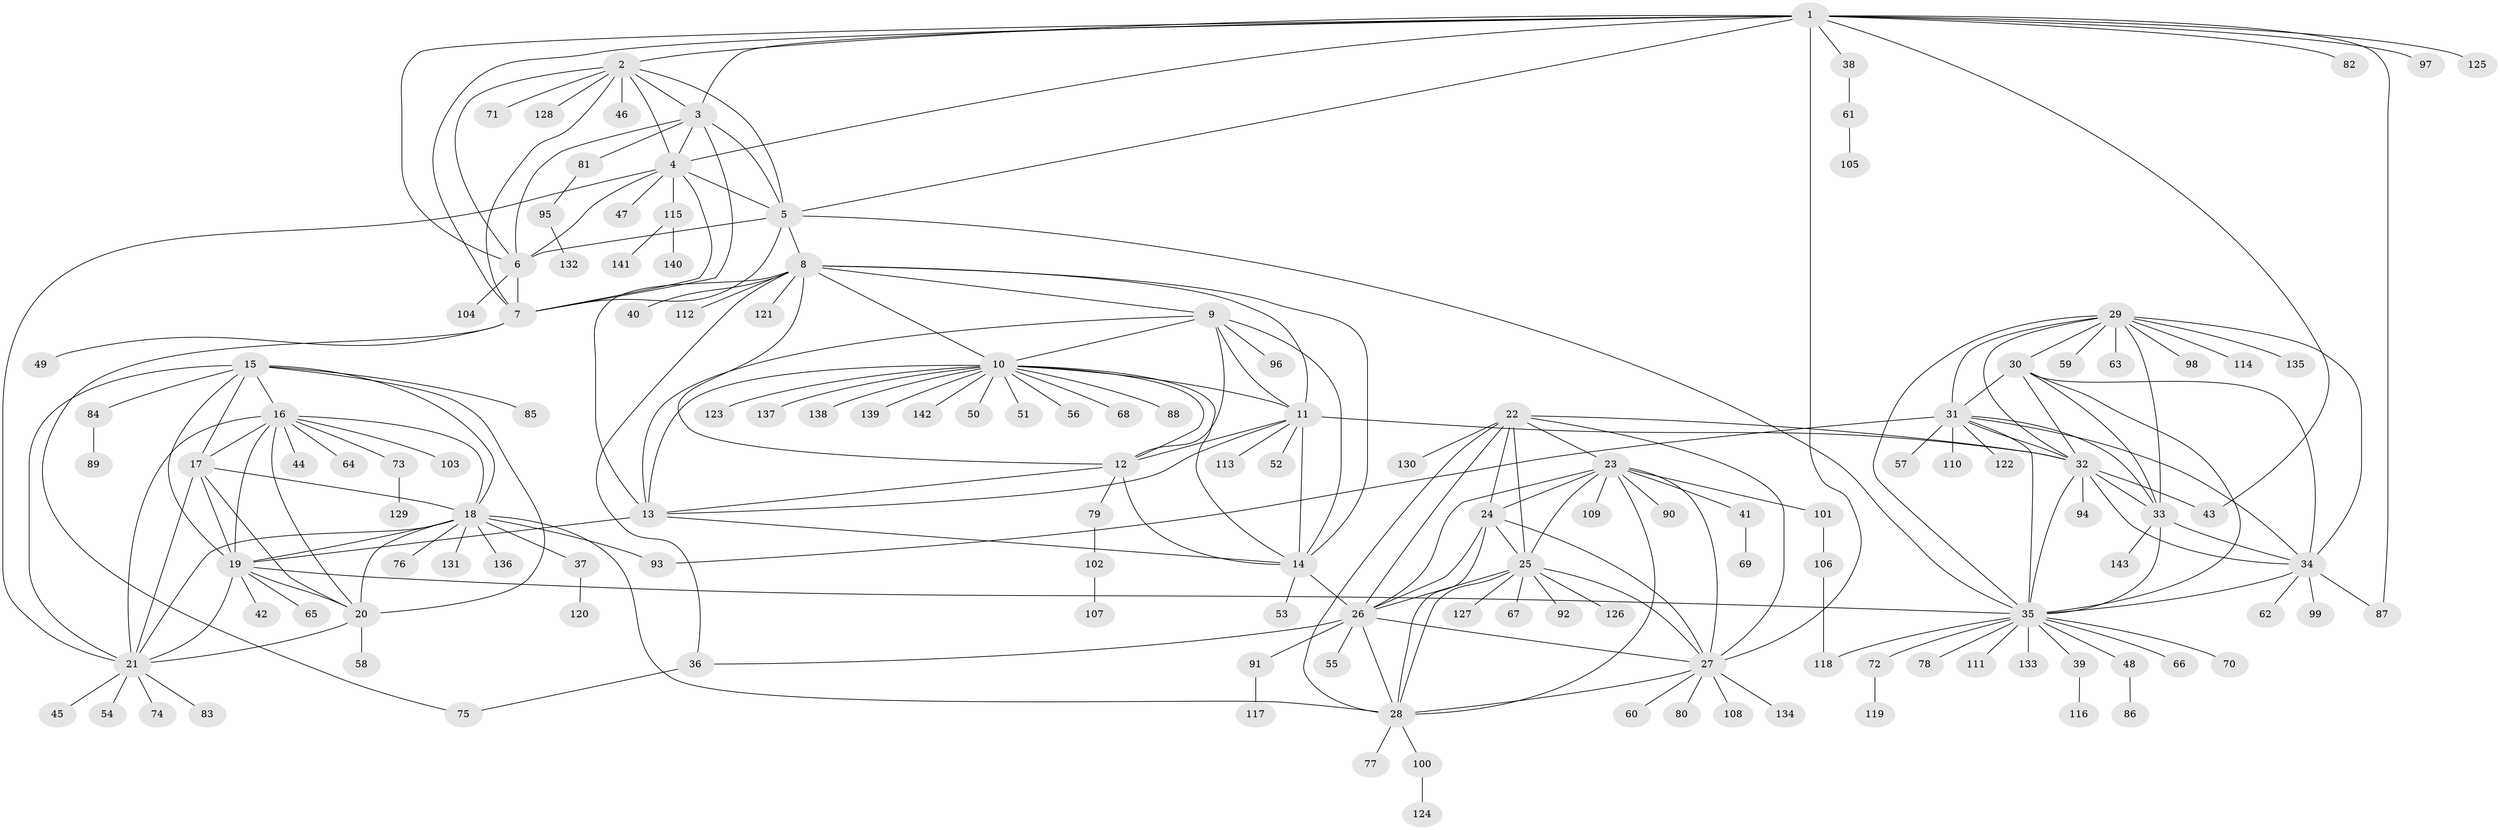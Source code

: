 // coarse degree distribution, {9: 0.046511627906976744, 7: 0.16279069767441862, 5: 0.046511627906976744, 6: 0.20930232558139536, 4: 0.046511627906976744, 8: 0.046511627906976744, 12: 0.023255813953488372, 3: 0.046511627906976744, 1: 0.2558139534883721, 2: 0.11627906976744186}
// Generated by graph-tools (version 1.1) at 2025/52/03/04/25 22:52:27]
// undirected, 143 vertices, 229 edges
graph export_dot {
  node [color=gray90,style=filled];
  1;
  2;
  3;
  4;
  5;
  6;
  7;
  8;
  9;
  10;
  11;
  12;
  13;
  14;
  15;
  16;
  17;
  18;
  19;
  20;
  21;
  22;
  23;
  24;
  25;
  26;
  27;
  28;
  29;
  30;
  31;
  32;
  33;
  34;
  35;
  36;
  37;
  38;
  39;
  40;
  41;
  42;
  43;
  44;
  45;
  46;
  47;
  48;
  49;
  50;
  51;
  52;
  53;
  54;
  55;
  56;
  57;
  58;
  59;
  60;
  61;
  62;
  63;
  64;
  65;
  66;
  67;
  68;
  69;
  70;
  71;
  72;
  73;
  74;
  75;
  76;
  77;
  78;
  79;
  80;
  81;
  82;
  83;
  84;
  85;
  86;
  87;
  88;
  89;
  90;
  91;
  92;
  93;
  94;
  95;
  96;
  97;
  98;
  99;
  100;
  101;
  102;
  103;
  104;
  105;
  106;
  107;
  108;
  109;
  110;
  111;
  112;
  113;
  114;
  115;
  116;
  117;
  118;
  119;
  120;
  121;
  122;
  123;
  124;
  125;
  126;
  127;
  128;
  129;
  130;
  131;
  132;
  133;
  134;
  135;
  136;
  137;
  138;
  139;
  140;
  141;
  142;
  143;
  1 -- 2;
  1 -- 3;
  1 -- 4;
  1 -- 5;
  1 -- 6;
  1 -- 7;
  1 -- 27;
  1 -- 38;
  1 -- 43;
  1 -- 82;
  1 -- 87;
  1 -- 97;
  1 -- 125;
  2 -- 3;
  2 -- 4;
  2 -- 5;
  2 -- 6;
  2 -- 7;
  2 -- 46;
  2 -- 71;
  2 -- 128;
  3 -- 4;
  3 -- 5;
  3 -- 6;
  3 -- 7;
  3 -- 81;
  4 -- 5;
  4 -- 6;
  4 -- 7;
  4 -- 21;
  4 -- 47;
  4 -- 115;
  5 -- 6;
  5 -- 7;
  5 -- 8;
  5 -- 35;
  6 -- 7;
  6 -- 104;
  7 -- 49;
  7 -- 75;
  8 -- 9;
  8 -- 10;
  8 -- 11;
  8 -- 12;
  8 -- 13;
  8 -- 14;
  8 -- 36;
  8 -- 40;
  8 -- 112;
  8 -- 121;
  9 -- 10;
  9 -- 11;
  9 -- 12;
  9 -- 13;
  9 -- 14;
  9 -- 96;
  10 -- 11;
  10 -- 12;
  10 -- 13;
  10 -- 14;
  10 -- 50;
  10 -- 51;
  10 -- 56;
  10 -- 68;
  10 -- 88;
  10 -- 123;
  10 -- 137;
  10 -- 138;
  10 -- 139;
  10 -- 142;
  11 -- 12;
  11 -- 13;
  11 -- 14;
  11 -- 32;
  11 -- 52;
  11 -- 113;
  12 -- 13;
  12 -- 14;
  12 -- 79;
  13 -- 14;
  13 -- 19;
  14 -- 26;
  14 -- 53;
  15 -- 16;
  15 -- 17;
  15 -- 18;
  15 -- 19;
  15 -- 20;
  15 -- 21;
  15 -- 84;
  15 -- 85;
  16 -- 17;
  16 -- 18;
  16 -- 19;
  16 -- 20;
  16 -- 21;
  16 -- 44;
  16 -- 64;
  16 -- 73;
  16 -- 103;
  17 -- 18;
  17 -- 19;
  17 -- 20;
  17 -- 21;
  18 -- 19;
  18 -- 20;
  18 -- 21;
  18 -- 28;
  18 -- 37;
  18 -- 76;
  18 -- 93;
  18 -- 131;
  18 -- 136;
  19 -- 20;
  19 -- 21;
  19 -- 35;
  19 -- 42;
  19 -- 65;
  20 -- 21;
  20 -- 58;
  21 -- 45;
  21 -- 54;
  21 -- 74;
  21 -- 83;
  22 -- 23;
  22 -- 24;
  22 -- 25;
  22 -- 26;
  22 -- 27;
  22 -- 28;
  22 -- 32;
  22 -- 130;
  23 -- 24;
  23 -- 25;
  23 -- 26;
  23 -- 27;
  23 -- 28;
  23 -- 41;
  23 -- 90;
  23 -- 101;
  23 -- 109;
  24 -- 25;
  24 -- 26;
  24 -- 27;
  24 -- 28;
  25 -- 26;
  25 -- 27;
  25 -- 28;
  25 -- 67;
  25 -- 92;
  25 -- 126;
  25 -- 127;
  26 -- 27;
  26 -- 28;
  26 -- 36;
  26 -- 55;
  26 -- 91;
  27 -- 28;
  27 -- 60;
  27 -- 80;
  27 -- 108;
  27 -- 134;
  28 -- 77;
  28 -- 100;
  29 -- 30;
  29 -- 31;
  29 -- 32;
  29 -- 33;
  29 -- 34;
  29 -- 35;
  29 -- 59;
  29 -- 63;
  29 -- 98;
  29 -- 114;
  29 -- 135;
  30 -- 31;
  30 -- 32;
  30 -- 33;
  30 -- 34;
  30 -- 35;
  31 -- 32;
  31 -- 33;
  31 -- 34;
  31 -- 35;
  31 -- 57;
  31 -- 93;
  31 -- 110;
  31 -- 122;
  32 -- 33;
  32 -- 34;
  32 -- 35;
  32 -- 43;
  32 -- 94;
  33 -- 34;
  33 -- 35;
  33 -- 143;
  34 -- 35;
  34 -- 62;
  34 -- 87;
  34 -- 99;
  35 -- 39;
  35 -- 48;
  35 -- 66;
  35 -- 70;
  35 -- 72;
  35 -- 78;
  35 -- 111;
  35 -- 118;
  35 -- 133;
  36 -- 75;
  37 -- 120;
  38 -- 61;
  39 -- 116;
  41 -- 69;
  48 -- 86;
  61 -- 105;
  72 -- 119;
  73 -- 129;
  79 -- 102;
  81 -- 95;
  84 -- 89;
  91 -- 117;
  95 -- 132;
  100 -- 124;
  101 -- 106;
  102 -- 107;
  106 -- 118;
  115 -- 140;
  115 -- 141;
}
